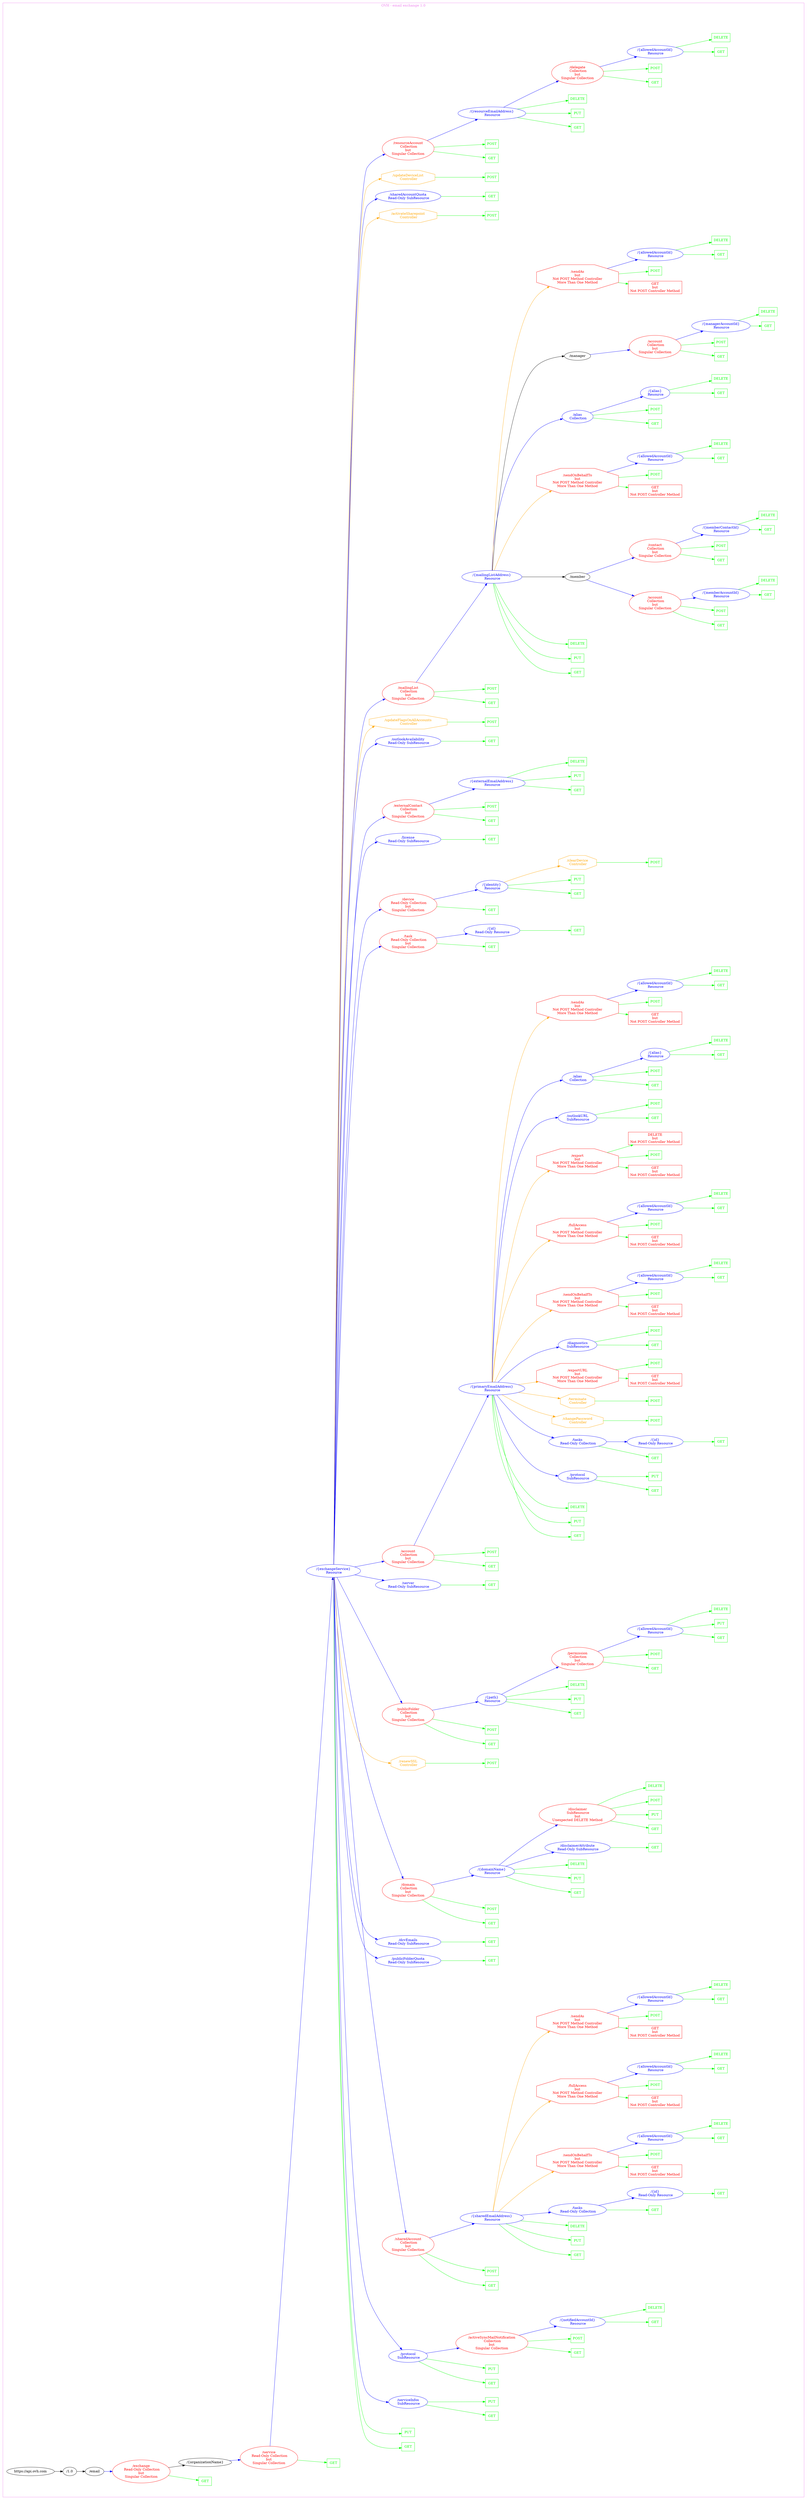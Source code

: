 digraph Cloud_Computing_REST_API {
rankdir="LR";
subgraph cluster_0 {
label="OVH - email exchange 1.0"
color=violet
fontcolor=violet
subgraph cluster_1 {
label=""
color=white
fontcolor=white
node1 [label="https://api.ovh.com", shape="ellipse", color="black", fontcolor="black"]
node1 -> node2 [color="black", fontcolor="black"]
subgraph cluster_2 {
label=""
color=white
fontcolor=white
node2 [label="/1.0", shape="ellipse", color="black", fontcolor="black"]
node2 -> node3 [color="black", fontcolor="black"]
subgraph cluster_3 {
label=""
color=white
fontcolor=white
node3 [label="/email", shape="ellipse", color="black", fontcolor="black"]
node3 -> node4 [color="blue", fontcolor="blue"]
subgraph cluster_4 {
label=""
color=white
fontcolor=white
node4 [label="/exchange\n Read-Only Collection\nbut\nSingular Collection", shape="ellipse", color="red", fontcolor="red"]
node4 -> node5 [color="green", fontcolor="green"]
subgraph cluster_5 {
label=""
color=white
fontcolor=white
node5 [label="GET", shape="box", color="green", fontcolor="green"]
}
node4 -> node6 [color="black", fontcolor="black"]
subgraph cluster_6 {
label=""
color=white
fontcolor=white
node6 [label="/{organizationName}", shape="ellipse", color="black", fontcolor="black"]
node6 -> node7 [color="blue", fontcolor="blue"]
subgraph cluster_7 {
label=""
color=white
fontcolor=white
node7 [label="/service\n Read-Only Collection\nbut\nSingular Collection", shape="ellipse", color="red", fontcolor="red"]
node7 -> node8 [color="green", fontcolor="green"]
subgraph cluster_8 {
label=""
color=white
fontcolor=white
node8 [label="GET", shape="box", color="green", fontcolor="green"]
}
node7 -> node9 [color="blue", fontcolor="blue"]
subgraph cluster_9 {
label=""
color=white
fontcolor=white
node9 [label="/{exchangeService}\n Resource", shape="ellipse", color="blue", fontcolor="blue"]
node9 -> node10 [color="green", fontcolor="green"]
subgraph cluster_10 {
label=""
color=white
fontcolor=white
node10 [label="GET", shape="box", color="green", fontcolor="green"]
}
node9 -> node11 [color="green", fontcolor="green"]
subgraph cluster_11 {
label=""
color=white
fontcolor=white
node11 [label="PUT", shape="box", color="green", fontcolor="green"]
}
node9 -> node12 [color="blue", fontcolor="blue"]
subgraph cluster_12 {
label=""
color=white
fontcolor=white
node12 [label="/serviceInfos\n SubResource", shape="ellipse", color="blue", fontcolor="blue"]
node12 -> node13 [color="green", fontcolor="green"]
subgraph cluster_13 {
label=""
color=white
fontcolor=white
node13 [label="GET", shape="box", color="green", fontcolor="green"]
}
node12 -> node14 [color="green", fontcolor="green"]
subgraph cluster_14 {
label=""
color=white
fontcolor=white
node14 [label="PUT", shape="box", color="green", fontcolor="green"]
}
}
node9 -> node15 [color="blue", fontcolor="blue"]
subgraph cluster_15 {
label=""
color=white
fontcolor=white
node15 [label="/protocol\n SubResource", shape="ellipse", color="blue", fontcolor="blue"]
node15 -> node16 [color="green", fontcolor="green"]
subgraph cluster_16 {
label=""
color=white
fontcolor=white
node16 [label="GET", shape="box", color="green", fontcolor="green"]
}
node15 -> node17 [color="green", fontcolor="green"]
subgraph cluster_17 {
label=""
color=white
fontcolor=white
node17 [label="PUT", shape="box", color="green", fontcolor="green"]
}
node15 -> node18 [color="blue", fontcolor="blue"]
subgraph cluster_18 {
label=""
color=white
fontcolor=white
node18 [label="/activeSyncMailNotification\n Collection\nbut\nSingular Collection", shape="ellipse", color="red", fontcolor="red"]
node18 -> node19 [color="green", fontcolor="green"]
subgraph cluster_19 {
label=""
color=white
fontcolor=white
node19 [label="GET", shape="box", color="green", fontcolor="green"]
}
node18 -> node20 [color="green", fontcolor="green"]
subgraph cluster_20 {
label=""
color=white
fontcolor=white
node20 [label="POST", shape="box", color="green", fontcolor="green"]
}
node18 -> node21 [color="blue", fontcolor="blue"]
subgraph cluster_21 {
label=""
color=white
fontcolor=white
node21 [label="/{notifiedAccountId}\n Resource", shape="ellipse", color="blue", fontcolor="blue"]
node21 -> node22 [color="green", fontcolor="green"]
subgraph cluster_22 {
label=""
color=white
fontcolor=white
node22 [label="GET", shape="box", color="green", fontcolor="green"]
}
node21 -> node23 [color="green", fontcolor="green"]
subgraph cluster_23 {
label=""
color=white
fontcolor=white
node23 [label="DELETE", shape="box", color="green", fontcolor="green"]
}
}
}
}
node9 -> node24 [color="blue", fontcolor="blue"]
subgraph cluster_24 {
label=""
color=white
fontcolor=white
node24 [label="/sharedAccount\n Collection\nbut\nSingular Collection", shape="ellipse", color="red", fontcolor="red"]
node24 -> node25 [color="green", fontcolor="green"]
subgraph cluster_25 {
label=""
color=white
fontcolor=white
node25 [label="GET", shape="box", color="green", fontcolor="green"]
}
node24 -> node26 [color="green", fontcolor="green"]
subgraph cluster_26 {
label=""
color=white
fontcolor=white
node26 [label="POST", shape="box", color="green", fontcolor="green"]
}
node24 -> node27 [color="blue", fontcolor="blue"]
subgraph cluster_27 {
label=""
color=white
fontcolor=white
node27 [label="/{sharedEmailAddress}\n Resource", shape="ellipse", color="blue", fontcolor="blue"]
node27 -> node28 [color="green", fontcolor="green"]
subgraph cluster_28 {
label=""
color=white
fontcolor=white
node28 [label="GET", shape="box", color="green", fontcolor="green"]
}
node27 -> node29 [color="green", fontcolor="green"]
subgraph cluster_29 {
label=""
color=white
fontcolor=white
node29 [label="PUT", shape="box", color="green", fontcolor="green"]
}
node27 -> node30 [color="green", fontcolor="green"]
subgraph cluster_30 {
label=""
color=white
fontcolor=white
node30 [label="DELETE", shape="box", color="green", fontcolor="green"]
}
node27 -> node31 [color="blue", fontcolor="blue"]
subgraph cluster_31 {
label=""
color=white
fontcolor=white
node31 [label="/tasks\n Read-Only Collection", shape="ellipse", color="blue", fontcolor="blue"]
node31 -> node32 [color="green", fontcolor="green"]
subgraph cluster_32 {
label=""
color=white
fontcolor=white
node32 [label="GET", shape="box", color="green", fontcolor="green"]
}
node31 -> node33 [color="blue", fontcolor="blue"]
subgraph cluster_33 {
label=""
color=white
fontcolor=white
node33 [label="/{id}\n Read-Only Resource", shape="ellipse", color="blue", fontcolor="blue"]
node33 -> node34 [color="green", fontcolor="green"]
subgraph cluster_34 {
label=""
color=white
fontcolor=white
node34 [label="GET", shape="box", color="green", fontcolor="green"]
}
}
}
node27 -> node35 [color="orange", fontcolor="orange"]
subgraph cluster_35 {
label=""
color=white
fontcolor=white
node35 [label="/sendOnBehalfTo\nbut\nNot POST Method Controller\nMore Than One Method", shape="octagon", color="red", fontcolor="red"]
node35 -> node36 [color="green", fontcolor="green"]
subgraph cluster_36 {
label=""
color=white
fontcolor=white
node36 [label="GET\nbut\nNot POST Controller Method", shape="box", color="red", fontcolor="red"]
}
node35 -> node37 [color="green", fontcolor="green"]
subgraph cluster_37 {
label=""
color=white
fontcolor=white
node37 [label="POST", shape="box", color="green", fontcolor="green"]
}
node35 -> node38 [color="blue", fontcolor="blue"]
subgraph cluster_38 {
label=""
color=white
fontcolor=white
node38 [label="/{allowedAccountId}\n Resource", shape="ellipse", color="blue", fontcolor="blue"]
node38 -> node39 [color="green", fontcolor="green"]
subgraph cluster_39 {
label=""
color=white
fontcolor=white
node39 [label="GET", shape="box", color="green", fontcolor="green"]
}
node38 -> node40 [color="green", fontcolor="green"]
subgraph cluster_40 {
label=""
color=white
fontcolor=white
node40 [label="DELETE", shape="box", color="green", fontcolor="green"]
}
}
}
node27 -> node41 [color="orange", fontcolor="orange"]
subgraph cluster_41 {
label=""
color=white
fontcolor=white
node41 [label="/fullAccess\nbut\nNot POST Method Controller\nMore Than One Method", shape="octagon", color="red", fontcolor="red"]
node41 -> node42 [color="green", fontcolor="green"]
subgraph cluster_42 {
label=""
color=white
fontcolor=white
node42 [label="GET\nbut\nNot POST Controller Method", shape="box", color="red", fontcolor="red"]
}
node41 -> node43 [color="green", fontcolor="green"]
subgraph cluster_43 {
label=""
color=white
fontcolor=white
node43 [label="POST", shape="box", color="green", fontcolor="green"]
}
node41 -> node44 [color="blue", fontcolor="blue"]
subgraph cluster_44 {
label=""
color=white
fontcolor=white
node44 [label="/{allowedAccountId}\n Resource", shape="ellipse", color="blue", fontcolor="blue"]
node44 -> node45 [color="green", fontcolor="green"]
subgraph cluster_45 {
label=""
color=white
fontcolor=white
node45 [label="GET", shape="box", color="green", fontcolor="green"]
}
node44 -> node46 [color="green", fontcolor="green"]
subgraph cluster_46 {
label=""
color=white
fontcolor=white
node46 [label="DELETE", shape="box", color="green", fontcolor="green"]
}
}
}
node27 -> node47 [color="orange", fontcolor="orange"]
subgraph cluster_47 {
label=""
color=white
fontcolor=white
node47 [label="/sendAs\nbut\nNot POST Method Controller\nMore Than One Method", shape="octagon", color="red", fontcolor="red"]
node47 -> node48 [color="green", fontcolor="green"]
subgraph cluster_48 {
label=""
color=white
fontcolor=white
node48 [label="GET\nbut\nNot POST Controller Method", shape="box", color="red", fontcolor="red"]
}
node47 -> node49 [color="green", fontcolor="green"]
subgraph cluster_49 {
label=""
color=white
fontcolor=white
node49 [label="POST", shape="box", color="green", fontcolor="green"]
}
node47 -> node50 [color="blue", fontcolor="blue"]
subgraph cluster_50 {
label=""
color=white
fontcolor=white
node50 [label="/{allowedAccountId}\n Resource", shape="ellipse", color="blue", fontcolor="blue"]
node50 -> node51 [color="green", fontcolor="green"]
subgraph cluster_51 {
label=""
color=white
fontcolor=white
node51 [label="GET", shape="box", color="green", fontcolor="green"]
}
node50 -> node52 [color="green", fontcolor="green"]
subgraph cluster_52 {
label=""
color=white
fontcolor=white
node52 [label="DELETE", shape="box", color="green", fontcolor="green"]
}
}
}
}
}
node9 -> node53 [color="blue", fontcolor="blue"]
subgraph cluster_53 {
label=""
color=white
fontcolor=white
node53 [label="/publicFolderQuota\n Read-Only SubResource", shape="ellipse", color="blue", fontcolor="blue"]
node53 -> node54 [color="green", fontcolor="green"]
subgraph cluster_54 {
label=""
color=white
fontcolor=white
node54 [label="GET", shape="box", color="green", fontcolor="green"]
}
}
node9 -> node55 [color="blue", fontcolor="blue"]
subgraph cluster_55 {
label=""
color=white
fontcolor=white
node55 [label="/dcvEmails\n Read-Only SubResource", shape="ellipse", color="blue", fontcolor="blue"]
node55 -> node56 [color="green", fontcolor="green"]
subgraph cluster_56 {
label=""
color=white
fontcolor=white
node56 [label="GET", shape="box", color="green", fontcolor="green"]
}
}
node9 -> node57 [color="blue", fontcolor="blue"]
subgraph cluster_57 {
label=""
color=white
fontcolor=white
node57 [label="/domain\n Collection\nbut\nSingular Collection", shape="ellipse", color="red", fontcolor="red"]
node57 -> node58 [color="green", fontcolor="green"]
subgraph cluster_58 {
label=""
color=white
fontcolor=white
node58 [label="GET", shape="box", color="green", fontcolor="green"]
}
node57 -> node59 [color="green", fontcolor="green"]
subgraph cluster_59 {
label=""
color=white
fontcolor=white
node59 [label="POST", shape="box", color="green", fontcolor="green"]
}
node57 -> node60 [color="blue", fontcolor="blue"]
subgraph cluster_60 {
label=""
color=white
fontcolor=white
node60 [label="/{domainName}\n Resource", shape="ellipse", color="blue", fontcolor="blue"]
node60 -> node61 [color="green", fontcolor="green"]
subgraph cluster_61 {
label=""
color=white
fontcolor=white
node61 [label="GET", shape="box", color="green", fontcolor="green"]
}
node60 -> node62 [color="green", fontcolor="green"]
subgraph cluster_62 {
label=""
color=white
fontcolor=white
node62 [label="PUT", shape="box", color="green", fontcolor="green"]
}
node60 -> node63 [color="green", fontcolor="green"]
subgraph cluster_63 {
label=""
color=white
fontcolor=white
node63 [label="DELETE", shape="box", color="green", fontcolor="green"]
}
node60 -> node64 [color="blue", fontcolor="blue"]
subgraph cluster_64 {
label=""
color=white
fontcolor=white
node64 [label="/disclaimerAttribute\n Read-Only SubResource", shape="ellipse", color="blue", fontcolor="blue"]
node64 -> node65 [color="green", fontcolor="green"]
subgraph cluster_65 {
label=""
color=white
fontcolor=white
node65 [label="GET", shape="box", color="green", fontcolor="green"]
}
}
node60 -> node66 [color="blue", fontcolor="blue"]
subgraph cluster_66 {
label=""
color=white
fontcolor=white
node66 [label="/disclaimer\n SubResource\nbut\nUnexpected DELETE Method", shape="ellipse", color="red", fontcolor="red"]
node66 -> node67 [color="green", fontcolor="green"]
subgraph cluster_67 {
label=""
color=white
fontcolor=white
node67 [label="GET", shape="box", color="green", fontcolor="green"]
}
node66 -> node68 [color="green", fontcolor="green"]
subgraph cluster_68 {
label=""
color=white
fontcolor=white
node68 [label="PUT", shape="box", color="green", fontcolor="green"]
}
node66 -> node69 [color="green", fontcolor="green"]
subgraph cluster_69 {
label=""
color=white
fontcolor=white
node69 [label="POST", shape="box", color="green", fontcolor="green"]
}
node66 -> node70 [color="green", fontcolor="green"]
subgraph cluster_70 {
label=""
color=white
fontcolor=white
node70 [label="DELETE", shape="box", color="green", fontcolor="green"]
}
}
}
}
node9 -> node71 [color="orange", fontcolor="orange"]
subgraph cluster_71 {
label=""
color=white
fontcolor=white
node71 [label="/renewSSL\n Controller", shape="octagon", color="orange", fontcolor="orange"]
node71 -> node72 [color="green", fontcolor="green"]
subgraph cluster_72 {
label=""
color=white
fontcolor=white
node72 [label="POST", shape="box", color="green", fontcolor="green"]
}
}
node9 -> node73 [color="blue", fontcolor="blue"]
subgraph cluster_73 {
label=""
color=white
fontcolor=white
node73 [label="/publicFolder\n Collection\nbut\nSingular Collection", shape="ellipse", color="red", fontcolor="red"]
node73 -> node74 [color="green", fontcolor="green"]
subgraph cluster_74 {
label=""
color=white
fontcolor=white
node74 [label="GET", shape="box", color="green", fontcolor="green"]
}
node73 -> node75 [color="green", fontcolor="green"]
subgraph cluster_75 {
label=""
color=white
fontcolor=white
node75 [label="POST", shape="box", color="green", fontcolor="green"]
}
node73 -> node76 [color="blue", fontcolor="blue"]
subgraph cluster_76 {
label=""
color=white
fontcolor=white
node76 [label="/{path}\n Resource", shape="ellipse", color="blue", fontcolor="blue"]
node76 -> node77 [color="green", fontcolor="green"]
subgraph cluster_77 {
label=""
color=white
fontcolor=white
node77 [label="GET", shape="box", color="green", fontcolor="green"]
}
node76 -> node78 [color="green", fontcolor="green"]
subgraph cluster_78 {
label=""
color=white
fontcolor=white
node78 [label="PUT", shape="box", color="green", fontcolor="green"]
}
node76 -> node79 [color="green", fontcolor="green"]
subgraph cluster_79 {
label=""
color=white
fontcolor=white
node79 [label="DELETE", shape="box", color="green", fontcolor="green"]
}
node76 -> node80 [color="blue", fontcolor="blue"]
subgraph cluster_80 {
label=""
color=white
fontcolor=white
node80 [label="/permission\n Collection\nbut\nSingular Collection", shape="ellipse", color="red", fontcolor="red"]
node80 -> node81 [color="green", fontcolor="green"]
subgraph cluster_81 {
label=""
color=white
fontcolor=white
node81 [label="GET", shape="box", color="green", fontcolor="green"]
}
node80 -> node82 [color="green", fontcolor="green"]
subgraph cluster_82 {
label=""
color=white
fontcolor=white
node82 [label="POST", shape="box", color="green", fontcolor="green"]
}
node80 -> node83 [color="blue", fontcolor="blue"]
subgraph cluster_83 {
label=""
color=white
fontcolor=white
node83 [label="/{allowedAccountId}\n Resource", shape="ellipse", color="blue", fontcolor="blue"]
node83 -> node84 [color="green", fontcolor="green"]
subgraph cluster_84 {
label=""
color=white
fontcolor=white
node84 [label="GET", shape="box", color="green", fontcolor="green"]
}
node83 -> node85 [color="green", fontcolor="green"]
subgraph cluster_85 {
label=""
color=white
fontcolor=white
node85 [label="PUT", shape="box", color="green", fontcolor="green"]
}
node83 -> node86 [color="green", fontcolor="green"]
subgraph cluster_86 {
label=""
color=white
fontcolor=white
node86 [label="DELETE", shape="box", color="green", fontcolor="green"]
}
}
}
}
}
node9 -> node87 [color="blue", fontcolor="blue"]
subgraph cluster_87 {
label=""
color=white
fontcolor=white
node87 [label="/server\n Read-Only SubResource", shape="ellipse", color="blue", fontcolor="blue"]
node87 -> node88 [color="green", fontcolor="green"]
subgraph cluster_88 {
label=""
color=white
fontcolor=white
node88 [label="GET", shape="box", color="green", fontcolor="green"]
}
}
node9 -> node89 [color="blue", fontcolor="blue"]
subgraph cluster_89 {
label=""
color=white
fontcolor=white
node89 [label="/account\n Collection\nbut\nSingular Collection", shape="ellipse", color="red", fontcolor="red"]
node89 -> node90 [color="green", fontcolor="green"]
subgraph cluster_90 {
label=""
color=white
fontcolor=white
node90 [label="GET", shape="box", color="green", fontcolor="green"]
}
node89 -> node91 [color="green", fontcolor="green"]
subgraph cluster_91 {
label=""
color=white
fontcolor=white
node91 [label="POST", shape="box", color="green", fontcolor="green"]
}
node89 -> node92 [color="blue", fontcolor="blue"]
subgraph cluster_92 {
label=""
color=white
fontcolor=white
node92 [label="/{primaryEmailAddress}\n Resource", shape="ellipse", color="blue", fontcolor="blue"]
node92 -> node93 [color="green", fontcolor="green"]
subgraph cluster_93 {
label=""
color=white
fontcolor=white
node93 [label="GET", shape="box", color="green", fontcolor="green"]
}
node92 -> node94 [color="green", fontcolor="green"]
subgraph cluster_94 {
label=""
color=white
fontcolor=white
node94 [label="PUT", shape="box", color="green", fontcolor="green"]
}
node92 -> node95 [color="green", fontcolor="green"]
subgraph cluster_95 {
label=""
color=white
fontcolor=white
node95 [label="DELETE", shape="box", color="green", fontcolor="green"]
}
node92 -> node96 [color="blue", fontcolor="blue"]
subgraph cluster_96 {
label=""
color=white
fontcolor=white
node96 [label="/protocol\n SubResource", shape="ellipse", color="blue", fontcolor="blue"]
node96 -> node97 [color="green", fontcolor="green"]
subgraph cluster_97 {
label=""
color=white
fontcolor=white
node97 [label="GET", shape="box", color="green", fontcolor="green"]
}
node96 -> node98 [color="green", fontcolor="green"]
subgraph cluster_98 {
label=""
color=white
fontcolor=white
node98 [label="PUT", shape="box", color="green", fontcolor="green"]
}
}
node92 -> node99 [color="blue", fontcolor="blue"]
subgraph cluster_99 {
label=""
color=white
fontcolor=white
node99 [label="/tasks\n Read-Only Collection", shape="ellipse", color="blue", fontcolor="blue"]
node99 -> node100 [color="green", fontcolor="green"]
subgraph cluster_100 {
label=""
color=white
fontcolor=white
node100 [label="GET", shape="box", color="green", fontcolor="green"]
}
node99 -> node101 [color="blue", fontcolor="blue"]
subgraph cluster_101 {
label=""
color=white
fontcolor=white
node101 [label="/{id}\n Read-Only Resource", shape="ellipse", color="blue", fontcolor="blue"]
node101 -> node102 [color="green", fontcolor="green"]
subgraph cluster_102 {
label=""
color=white
fontcolor=white
node102 [label="GET", shape="box", color="green", fontcolor="green"]
}
}
}
node92 -> node103 [color="orange", fontcolor="orange"]
subgraph cluster_103 {
label=""
color=white
fontcolor=white
node103 [label="/changePassword\n Controller", shape="octagon", color="orange", fontcolor="orange"]
node103 -> node104 [color="green", fontcolor="green"]
subgraph cluster_104 {
label=""
color=white
fontcolor=white
node104 [label="POST", shape="box", color="green", fontcolor="green"]
}
}
node92 -> node105 [color="orange", fontcolor="orange"]
subgraph cluster_105 {
label=""
color=white
fontcolor=white
node105 [label="/terminate\n Controller", shape="octagon", color="orange", fontcolor="orange"]
node105 -> node106 [color="green", fontcolor="green"]
subgraph cluster_106 {
label=""
color=white
fontcolor=white
node106 [label="POST", shape="box", color="green", fontcolor="green"]
}
}
node92 -> node107 [color="orange", fontcolor="orange"]
subgraph cluster_107 {
label=""
color=white
fontcolor=white
node107 [label="/exportURL\nbut\nNot POST Method Controller\nMore Than One Method", shape="octagon", color="red", fontcolor="red"]
node107 -> node108 [color="green", fontcolor="green"]
subgraph cluster_108 {
label=""
color=white
fontcolor=white
node108 [label="GET\nbut\nNot POST Controller Method", shape="box", color="red", fontcolor="red"]
}
node107 -> node109 [color="green", fontcolor="green"]
subgraph cluster_109 {
label=""
color=white
fontcolor=white
node109 [label="POST", shape="box", color="green", fontcolor="green"]
}
}
node92 -> node110 [color="blue", fontcolor="blue"]
subgraph cluster_110 {
label=""
color=white
fontcolor=white
node110 [label="/diagnostics\n SubResource", shape="ellipse", color="blue", fontcolor="blue"]
node110 -> node111 [color="green", fontcolor="green"]
subgraph cluster_111 {
label=""
color=white
fontcolor=white
node111 [label="GET", shape="box", color="green", fontcolor="green"]
}
node110 -> node112 [color="green", fontcolor="green"]
subgraph cluster_112 {
label=""
color=white
fontcolor=white
node112 [label="POST", shape="box", color="green", fontcolor="green"]
}
}
node92 -> node113 [color="orange", fontcolor="orange"]
subgraph cluster_113 {
label=""
color=white
fontcolor=white
node113 [label="/sendOnBehalfTo\nbut\nNot POST Method Controller\nMore Than One Method", shape="octagon", color="red", fontcolor="red"]
node113 -> node114 [color="green", fontcolor="green"]
subgraph cluster_114 {
label=""
color=white
fontcolor=white
node114 [label="GET\nbut\nNot POST Controller Method", shape="box", color="red", fontcolor="red"]
}
node113 -> node115 [color="green", fontcolor="green"]
subgraph cluster_115 {
label=""
color=white
fontcolor=white
node115 [label="POST", shape="box", color="green", fontcolor="green"]
}
node113 -> node116 [color="blue", fontcolor="blue"]
subgraph cluster_116 {
label=""
color=white
fontcolor=white
node116 [label="/{allowedAccountId}\n Resource", shape="ellipse", color="blue", fontcolor="blue"]
node116 -> node117 [color="green", fontcolor="green"]
subgraph cluster_117 {
label=""
color=white
fontcolor=white
node117 [label="GET", shape="box", color="green", fontcolor="green"]
}
node116 -> node118 [color="green", fontcolor="green"]
subgraph cluster_118 {
label=""
color=white
fontcolor=white
node118 [label="DELETE", shape="box", color="green", fontcolor="green"]
}
}
}
node92 -> node119 [color="orange", fontcolor="orange"]
subgraph cluster_119 {
label=""
color=white
fontcolor=white
node119 [label="/fullAccess\nbut\nNot POST Method Controller\nMore Than One Method", shape="octagon", color="red", fontcolor="red"]
node119 -> node120 [color="green", fontcolor="green"]
subgraph cluster_120 {
label=""
color=white
fontcolor=white
node120 [label="GET\nbut\nNot POST Controller Method", shape="box", color="red", fontcolor="red"]
}
node119 -> node121 [color="green", fontcolor="green"]
subgraph cluster_121 {
label=""
color=white
fontcolor=white
node121 [label="POST", shape="box", color="green", fontcolor="green"]
}
node119 -> node122 [color="blue", fontcolor="blue"]
subgraph cluster_122 {
label=""
color=white
fontcolor=white
node122 [label="/{allowedAccountId}\n Resource", shape="ellipse", color="blue", fontcolor="blue"]
node122 -> node123 [color="green", fontcolor="green"]
subgraph cluster_123 {
label=""
color=white
fontcolor=white
node123 [label="GET", shape="box", color="green", fontcolor="green"]
}
node122 -> node124 [color="green", fontcolor="green"]
subgraph cluster_124 {
label=""
color=white
fontcolor=white
node124 [label="DELETE", shape="box", color="green", fontcolor="green"]
}
}
}
node92 -> node125 [color="orange", fontcolor="orange"]
subgraph cluster_125 {
label=""
color=white
fontcolor=white
node125 [label="/export\nbut\nNot POST Method Controller\nMore Than One Method", shape="octagon", color="red", fontcolor="red"]
node125 -> node126 [color="green", fontcolor="green"]
subgraph cluster_126 {
label=""
color=white
fontcolor=white
node126 [label="GET\nbut\nNot POST Controller Method", shape="box", color="red", fontcolor="red"]
}
node125 -> node127 [color="green", fontcolor="green"]
subgraph cluster_127 {
label=""
color=white
fontcolor=white
node127 [label="POST", shape="box", color="green", fontcolor="green"]
}
node125 -> node128 [color="green", fontcolor="green"]
subgraph cluster_128 {
label=""
color=white
fontcolor=white
node128 [label="DELETE\nbut\nNot POST Controller Method", shape="box", color="red", fontcolor="red"]
}
}
node92 -> node129 [color="blue", fontcolor="blue"]
subgraph cluster_129 {
label=""
color=white
fontcolor=white
node129 [label="/outlookURL\n SubResource", shape="ellipse", color="blue", fontcolor="blue"]
node129 -> node130 [color="green", fontcolor="green"]
subgraph cluster_130 {
label=""
color=white
fontcolor=white
node130 [label="GET", shape="box", color="green", fontcolor="green"]
}
node129 -> node131 [color="green", fontcolor="green"]
subgraph cluster_131 {
label=""
color=white
fontcolor=white
node131 [label="POST", shape="box", color="green", fontcolor="green"]
}
}
node92 -> node132 [color="blue", fontcolor="blue"]
subgraph cluster_132 {
label=""
color=white
fontcolor=white
node132 [label="/alias\n Collection", shape="ellipse", color="blue", fontcolor="blue"]
node132 -> node133 [color="green", fontcolor="green"]
subgraph cluster_133 {
label=""
color=white
fontcolor=white
node133 [label="GET", shape="box", color="green", fontcolor="green"]
}
node132 -> node134 [color="green", fontcolor="green"]
subgraph cluster_134 {
label=""
color=white
fontcolor=white
node134 [label="POST", shape="box", color="green", fontcolor="green"]
}
node132 -> node135 [color="blue", fontcolor="blue"]
subgraph cluster_135 {
label=""
color=white
fontcolor=white
node135 [label="/{alias}\n Resource", shape="ellipse", color="blue", fontcolor="blue"]
node135 -> node136 [color="green", fontcolor="green"]
subgraph cluster_136 {
label=""
color=white
fontcolor=white
node136 [label="GET", shape="box", color="green", fontcolor="green"]
}
node135 -> node137 [color="green", fontcolor="green"]
subgraph cluster_137 {
label=""
color=white
fontcolor=white
node137 [label="DELETE", shape="box", color="green", fontcolor="green"]
}
}
}
node92 -> node138 [color="orange", fontcolor="orange"]
subgraph cluster_138 {
label=""
color=white
fontcolor=white
node138 [label="/sendAs\nbut\nNot POST Method Controller\nMore Than One Method", shape="octagon", color="red", fontcolor="red"]
node138 -> node139 [color="green", fontcolor="green"]
subgraph cluster_139 {
label=""
color=white
fontcolor=white
node139 [label="GET\nbut\nNot POST Controller Method", shape="box", color="red", fontcolor="red"]
}
node138 -> node140 [color="green", fontcolor="green"]
subgraph cluster_140 {
label=""
color=white
fontcolor=white
node140 [label="POST", shape="box", color="green", fontcolor="green"]
}
node138 -> node141 [color="blue", fontcolor="blue"]
subgraph cluster_141 {
label=""
color=white
fontcolor=white
node141 [label="/{allowedAccountId}\n Resource", shape="ellipse", color="blue", fontcolor="blue"]
node141 -> node142 [color="green", fontcolor="green"]
subgraph cluster_142 {
label=""
color=white
fontcolor=white
node142 [label="GET", shape="box", color="green", fontcolor="green"]
}
node141 -> node143 [color="green", fontcolor="green"]
subgraph cluster_143 {
label=""
color=white
fontcolor=white
node143 [label="DELETE", shape="box", color="green", fontcolor="green"]
}
}
}
}
}
node9 -> node144 [color="blue", fontcolor="blue"]
subgraph cluster_144 {
label=""
color=white
fontcolor=white
node144 [label="/task\n Read-Only Collection\nbut\nSingular Collection", shape="ellipse", color="red", fontcolor="red"]
node144 -> node145 [color="green", fontcolor="green"]
subgraph cluster_145 {
label=""
color=white
fontcolor=white
node145 [label="GET", shape="box", color="green", fontcolor="green"]
}
node144 -> node146 [color="blue", fontcolor="blue"]
subgraph cluster_146 {
label=""
color=white
fontcolor=white
node146 [label="/{id}\n Read-Only Resource", shape="ellipse", color="blue", fontcolor="blue"]
node146 -> node147 [color="green", fontcolor="green"]
subgraph cluster_147 {
label=""
color=white
fontcolor=white
node147 [label="GET", shape="box", color="green", fontcolor="green"]
}
}
}
node9 -> node148 [color="blue", fontcolor="blue"]
subgraph cluster_148 {
label=""
color=white
fontcolor=white
node148 [label="/device\n Read-Only Collection\nbut\nSingular Collection", shape="ellipse", color="red", fontcolor="red"]
node148 -> node149 [color="green", fontcolor="green"]
subgraph cluster_149 {
label=""
color=white
fontcolor=white
node149 [label="GET", shape="box", color="green", fontcolor="green"]
}
node148 -> node150 [color="blue", fontcolor="blue"]
subgraph cluster_150 {
label=""
color=white
fontcolor=white
node150 [label="/{identity}\n Resource", shape="ellipse", color="blue", fontcolor="blue"]
node150 -> node151 [color="green", fontcolor="green"]
subgraph cluster_151 {
label=""
color=white
fontcolor=white
node151 [label="GET", shape="box", color="green", fontcolor="green"]
}
node150 -> node152 [color="green", fontcolor="green"]
subgraph cluster_152 {
label=""
color=white
fontcolor=white
node152 [label="PUT", shape="box", color="green", fontcolor="green"]
}
node150 -> node153 [color="orange", fontcolor="orange"]
subgraph cluster_153 {
label=""
color=white
fontcolor=white
node153 [label="/clearDevice\n Controller", shape="octagon", color="orange", fontcolor="orange"]
node153 -> node154 [color="green", fontcolor="green"]
subgraph cluster_154 {
label=""
color=white
fontcolor=white
node154 [label="POST", shape="box", color="green", fontcolor="green"]
}
}
}
}
node9 -> node155 [color="blue", fontcolor="blue"]
subgraph cluster_155 {
label=""
color=white
fontcolor=white
node155 [label="/license\n Read-Only SubResource", shape="ellipse", color="blue", fontcolor="blue"]
node155 -> node156 [color="green", fontcolor="green"]
subgraph cluster_156 {
label=""
color=white
fontcolor=white
node156 [label="GET", shape="box", color="green", fontcolor="green"]
}
}
node9 -> node157 [color="blue", fontcolor="blue"]
subgraph cluster_157 {
label=""
color=white
fontcolor=white
node157 [label="/externalContact\n Collection\nbut\nSingular Collection", shape="ellipse", color="red", fontcolor="red"]
node157 -> node158 [color="green", fontcolor="green"]
subgraph cluster_158 {
label=""
color=white
fontcolor=white
node158 [label="GET", shape="box", color="green", fontcolor="green"]
}
node157 -> node159 [color="green", fontcolor="green"]
subgraph cluster_159 {
label=""
color=white
fontcolor=white
node159 [label="POST", shape="box", color="green", fontcolor="green"]
}
node157 -> node160 [color="blue", fontcolor="blue"]
subgraph cluster_160 {
label=""
color=white
fontcolor=white
node160 [label="/{externalEmailAddress}\n Resource", shape="ellipse", color="blue", fontcolor="blue"]
node160 -> node161 [color="green", fontcolor="green"]
subgraph cluster_161 {
label=""
color=white
fontcolor=white
node161 [label="GET", shape="box", color="green", fontcolor="green"]
}
node160 -> node162 [color="green", fontcolor="green"]
subgraph cluster_162 {
label=""
color=white
fontcolor=white
node162 [label="PUT", shape="box", color="green", fontcolor="green"]
}
node160 -> node163 [color="green", fontcolor="green"]
subgraph cluster_163 {
label=""
color=white
fontcolor=white
node163 [label="DELETE", shape="box", color="green", fontcolor="green"]
}
}
}
node9 -> node164 [color="blue", fontcolor="blue"]
subgraph cluster_164 {
label=""
color=white
fontcolor=white
node164 [label="/outlookAvailability\n Read-Only SubResource", shape="ellipse", color="blue", fontcolor="blue"]
node164 -> node165 [color="green", fontcolor="green"]
subgraph cluster_165 {
label=""
color=white
fontcolor=white
node165 [label="GET", shape="box", color="green", fontcolor="green"]
}
}
node9 -> node166 [color="orange", fontcolor="orange"]
subgraph cluster_166 {
label=""
color=white
fontcolor=white
node166 [label="/updateFlagsOnAllAccounts\n Controller", shape="octagon", color="orange", fontcolor="orange"]
node166 -> node167 [color="green", fontcolor="green"]
subgraph cluster_167 {
label=""
color=white
fontcolor=white
node167 [label="POST", shape="box", color="green", fontcolor="green"]
}
}
node9 -> node168 [color="blue", fontcolor="blue"]
subgraph cluster_168 {
label=""
color=white
fontcolor=white
node168 [label="/mailingList\n Collection\nbut\nSingular Collection", shape="ellipse", color="red", fontcolor="red"]
node168 -> node169 [color="green", fontcolor="green"]
subgraph cluster_169 {
label=""
color=white
fontcolor=white
node169 [label="GET", shape="box", color="green", fontcolor="green"]
}
node168 -> node170 [color="green", fontcolor="green"]
subgraph cluster_170 {
label=""
color=white
fontcolor=white
node170 [label="POST", shape="box", color="green", fontcolor="green"]
}
node168 -> node171 [color="blue", fontcolor="blue"]
subgraph cluster_171 {
label=""
color=white
fontcolor=white
node171 [label="/{mailingListAddress}\n Resource", shape="ellipse", color="blue", fontcolor="blue"]
node171 -> node172 [color="green", fontcolor="green"]
subgraph cluster_172 {
label=""
color=white
fontcolor=white
node172 [label="GET", shape="box", color="green", fontcolor="green"]
}
node171 -> node173 [color="green", fontcolor="green"]
subgraph cluster_173 {
label=""
color=white
fontcolor=white
node173 [label="PUT", shape="box", color="green", fontcolor="green"]
}
node171 -> node174 [color="green", fontcolor="green"]
subgraph cluster_174 {
label=""
color=white
fontcolor=white
node174 [label="DELETE", shape="box", color="green", fontcolor="green"]
}
node171 -> node175 [color="black", fontcolor="black"]
subgraph cluster_175 {
label=""
color=white
fontcolor=white
node175 [label="/member", shape="ellipse", color="black", fontcolor="black"]
node175 -> node176 [color="blue", fontcolor="blue"]
subgraph cluster_176 {
label=""
color=white
fontcolor=white
node176 [label="/account\n Collection\nbut\nSingular Collection", shape="ellipse", color="red", fontcolor="red"]
node176 -> node177 [color="green", fontcolor="green"]
subgraph cluster_177 {
label=""
color=white
fontcolor=white
node177 [label="GET", shape="box", color="green", fontcolor="green"]
}
node176 -> node178 [color="green", fontcolor="green"]
subgraph cluster_178 {
label=""
color=white
fontcolor=white
node178 [label="POST", shape="box", color="green", fontcolor="green"]
}
node176 -> node179 [color="blue", fontcolor="blue"]
subgraph cluster_179 {
label=""
color=white
fontcolor=white
node179 [label="/{memberAccountId}\n Resource", shape="ellipse", color="blue", fontcolor="blue"]
node179 -> node180 [color="green", fontcolor="green"]
subgraph cluster_180 {
label=""
color=white
fontcolor=white
node180 [label="GET", shape="box", color="green", fontcolor="green"]
}
node179 -> node181 [color="green", fontcolor="green"]
subgraph cluster_181 {
label=""
color=white
fontcolor=white
node181 [label="DELETE", shape="box", color="green", fontcolor="green"]
}
}
}
node175 -> node182 [color="blue", fontcolor="blue"]
subgraph cluster_182 {
label=""
color=white
fontcolor=white
node182 [label="/contact\n Collection\nbut\nSingular Collection", shape="ellipse", color="red", fontcolor="red"]
node182 -> node183 [color="green", fontcolor="green"]
subgraph cluster_183 {
label=""
color=white
fontcolor=white
node183 [label="GET", shape="box", color="green", fontcolor="green"]
}
node182 -> node184 [color="green", fontcolor="green"]
subgraph cluster_184 {
label=""
color=white
fontcolor=white
node184 [label="POST", shape="box", color="green", fontcolor="green"]
}
node182 -> node185 [color="blue", fontcolor="blue"]
subgraph cluster_185 {
label=""
color=white
fontcolor=white
node185 [label="/{memberContactId}\n Resource", shape="ellipse", color="blue", fontcolor="blue"]
node185 -> node186 [color="green", fontcolor="green"]
subgraph cluster_186 {
label=""
color=white
fontcolor=white
node186 [label="GET", shape="box", color="green", fontcolor="green"]
}
node185 -> node187 [color="green", fontcolor="green"]
subgraph cluster_187 {
label=""
color=white
fontcolor=white
node187 [label="DELETE", shape="box", color="green", fontcolor="green"]
}
}
}
}
node171 -> node188 [color="orange", fontcolor="orange"]
subgraph cluster_188 {
label=""
color=white
fontcolor=white
node188 [label="/sendOnBehalfTo\nbut\nNot POST Method Controller\nMore Than One Method", shape="octagon", color="red", fontcolor="red"]
node188 -> node189 [color="green", fontcolor="green"]
subgraph cluster_189 {
label=""
color=white
fontcolor=white
node189 [label="GET\nbut\nNot POST Controller Method", shape="box", color="red", fontcolor="red"]
}
node188 -> node190 [color="green", fontcolor="green"]
subgraph cluster_190 {
label=""
color=white
fontcolor=white
node190 [label="POST", shape="box", color="green", fontcolor="green"]
}
node188 -> node191 [color="blue", fontcolor="blue"]
subgraph cluster_191 {
label=""
color=white
fontcolor=white
node191 [label="/{allowedAccountId}\n Resource", shape="ellipse", color="blue", fontcolor="blue"]
node191 -> node192 [color="green", fontcolor="green"]
subgraph cluster_192 {
label=""
color=white
fontcolor=white
node192 [label="GET", shape="box", color="green", fontcolor="green"]
}
node191 -> node193 [color="green", fontcolor="green"]
subgraph cluster_193 {
label=""
color=white
fontcolor=white
node193 [label="DELETE", shape="box", color="green", fontcolor="green"]
}
}
}
node171 -> node194 [color="blue", fontcolor="blue"]
subgraph cluster_194 {
label=""
color=white
fontcolor=white
node194 [label="/alias\n Collection", shape="ellipse", color="blue", fontcolor="blue"]
node194 -> node195 [color="green", fontcolor="green"]
subgraph cluster_195 {
label=""
color=white
fontcolor=white
node195 [label="GET", shape="box", color="green", fontcolor="green"]
}
node194 -> node196 [color="green", fontcolor="green"]
subgraph cluster_196 {
label=""
color=white
fontcolor=white
node196 [label="POST", shape="box", color="green", fontcolor="green"]
}
node194 -> node197 [color="blue", fontcolor="blue"]
subgraph cluster_197 {
label=""
color=white
fontcolor=white
node197 [label="/{alias}\n Resource", shape="ellipse", color="blue", fontcolor="blue"]
node197 -> node198 [color="green", fontcolor="green"]
subgraph cluster_198 {
label=""
color=white
fontcolor=white
node198 [label="GET", shape="box", color="green", fontcolor="green"]
}
node197 -> node199 [color="green", fontcolor="green"]
subgraph cluster_199 {
label=""
color=white
fontcolor=white
node199 [label="DELETE", shape="box", color="green", fontcolor="green"]
}
}
}
node171 -> node200 [color="black", fontcolor="black"]
subgraph cluster_200 {
label=""
color=white
fontcolor=white
node200 [label="/manager", shape="ellipse", color="black", fontcolor="black"]
node200 -> node201 [color="blue", fontcolor="blue"]
subgraph cluster_201 {
label=""
color=white
fontcolor=white
node201 [label="/account\n Collection\nbut\nSingular Collection", shape="ellipse", color="red", fontcolor="red"]
node201 -> node202 [color="green", fontcolor="green"]
subgraph cluster_202 {
label=""
color=white
fontcolor=white
node202 [label="GET", shape="box", color="green", fontcolor="green"]
}
node201 -> node203 [color="green", fontcolor="green"]
subgraph cluster_203 {
label=""
color=white
fontcolor=white
node203 [label="POST", shape="box", color="green", fontcolor="green"]
}
node201 -> node204 [color="blue", fontcolor="blue"]
subgraph cluster_204 {
label=""
color=white
fontcolor=white
node204 [label="/{managerAccountId}\n Resource", shape="ellipse", color="blue", fontcolor="blue"]
node204 -> node205 [color="green", fontcolor="green"]
subgraph cluster_205 {
label=""
color=white
fontcolor=white
node205 [label="GET", shape="box", color="green", fontcolor="green"]
}
node204 -> node206 [color="green", fontcolor="green"]
subgraph cluster_206 {
label=""
color=white
fontcolor=white
node206 [label="DELETE", shape="box", color="green", fontcolor="green"]
}
}
}
}
node171 -> node207 [color="orange", fontcolor="orange"]
subgraph cluster_207 {
label=""
color=white
fontcolor=white
node207 [label="/sendAs\nbut\nNot POST Method Controller\nMore Than One Method", shape="octagon", color="red", fontcolor="red"]
node207 -> node208 [color="green", fontcolor="green"]
subgraph cluster_208 {
label=""
color=white
fontcolor=white
node208 [label="GET\nbut\nNot POST Controller Method", shape="box", color="red", fontcolor="red"]
}
node207 -> node209 [color="green", fontcolor="green"]
subgraph cluster_209 {
label=""
color=white
fontcolor=white
node209 [label="POST", shape="box", color="green", fontcolor="green"]
}
node207 -> node210 [color="blue", fontcolor="blue"]
subgraph cluster_210 {
label=""
color=white
fontcolor=white
node210 [label="/{allowedAccountId}\n Resource", shape="ellipse", color="blue", fontcolor="blue"]
node210 -> node211 [color="green", fontcolor="green"]
subgraph cluster_211 {
label=""
color=white
fontcolor=white
node211 [label="GET", shape="box", color="green", fontcolor="green"]
}
node210 -> node212 [color="green", fontcolor="green"]
subgraph cluster_212 {
label=""
color=white
fontcolor=white
node212 [label="DELETE", shape="box", color="green", fontcolor="green"]
}
}
}
}
}
node9 -> node213 [color="orange", fontcolor="orange"]
subgraph cluster_213 {
label=""
color=white
fontcolor=white
node213 [label="/activateSharepoint\n Controller", shape="octagon", color="orange", fontcolor="orange"]
node213 -> node214 [color="green", fontcolor="green"]
subgraph cluster_214 {
label=""
color=white
fontcolor=white
node214 [label="POST", shape="box", color="green", fontcolor="green"]
}
}
node9 -> node215 [color="blue", fontcolor="blue"]
subgraph cluster_215 {
label=""
color=white
fontcolor=white
node215 [label="/sharedAccountQuota\n Read-Only SubResource", shape="ellipse", color="blue", fontcolor="blue"]
node215 -> node216 [color="green", fontcolor="green"]
subgraph cluster_216 {
label=""
color=white
fontcolor=white
node216 [label="GET", shape="box", color="green", fontcolor="green"]
}
}
node9 -> node217 [color="orange", fontcolor="orange"]
subgraph cluster_217 {
label=""
color=white
fontcolor=white
node217 [label="/updateDeviceList\n Controller", shape="octagon", color="orange", fontcolor="orange"]
node217 -> node218 [color="green", fontcolor="green"]
subgraph cluster_218 {
label=""
color=white
fontcolor=white
node218 [label="POST", shape="box", color="green", fontcolor="green"]
}
}
node9 -> node219 [color="blue", fontcolor="blue"]
subgraph cluster_219 {
label=""
color=white
fontcolor=white
node219 [label="/resourceAccount\n Collection\nbut\nSingular Collection", shape="ellipse", color="red", fontcolor="red"]
node219 -> node220 [color="green", fontcolor="green"]
subgraph cluster_220 {
label=""
color=white
fontcolor=white
node220 [label="GET", shape="box", color="green", fontcolor="green"]
}
node219 -> node221 [color="green", fontcolor="green"]
subgraph cluster_221 {
label=""
color=white
fontcolor=white
node221 [label="POST", shape="box", color="green", fontcolor="green"]
}
node219 -> node222 [color="blue", fontcolor="blue"]
subgraph cluster_222 {
label=""
color=white
fontcolor=white
node222 [label="/{resourceEmailAddress}\n Resource", shape="ellipse", color="blue", fontcolor="blue"]
node222 -> node223 [color="green", fontcolor="green"]
subgraph cluster_223 {
label=""
color=white
fontcolor=white
node223 [label="GET", shape="box", color="green", fontcolor="green"]
}
node222 -> node224 [color="green", fontcolor="green"]
subgraph cluster_224 {
label=""
color=white
fontcolor=white
node224 [label="PUT", shape="box", color="green", fontcolor="green"]
}
node222 -> node225 [color="green", fontcolor="green"]
subgraph cluster_225 {
label=""
color=white
fontcolor=white
node225 [label="DELETE", shape="box", color="green", fontcolor="green"]
}
node222 -> node226 [color="blue", fontcolor="blue"]
subgraph cluster_226 {
label=""
color=white
fontcolor=white
node226 [label="/delegate\n Collection\nbut\nSingular Collection", shape="ellipse", color="red", fontcolor="red"]
node226 -> node227 [color="green", fontcolor="green"]
subgraph cluster_227 {
label=""
color=white
fontcolor=white
node227 [label="GET", shape="box", color="green", fontcolor="green"]
}
node226 -> node228 [color="green", fontcolor="green"]
subgraph cluster_228 {
label=""
color=white
fontcolor=white
node228 [label="POST", shape="box", color="green", fontcolor="green"]
}
node226 -> node229 [color="blue", fontcolor="blue"]
subgraph cluster_229 {
label=""
color=white
fontcolor=white
node229 [label="/{allowedAccountId}\n Resource", shape="ellipse", color="blue", fontcolor="blue"]
node229 -> node230 [color="green", fontcolor="green"]
subgraph cluster_230 {
label=""
color=white
fontcolor=white
node230 [label="GET", shape="box", color="green", fontcolor="green"]
}
node229 -> node231 [color="green", fontcolor="green"]
subgraph cluster_231 {
label=""
color=white
fontcolor=white
node231 [label="DELETE", shape="box", color="green", fontcolor="green"]
}
}
}
}
}
}
}
}
}
}
}
}
}
}
